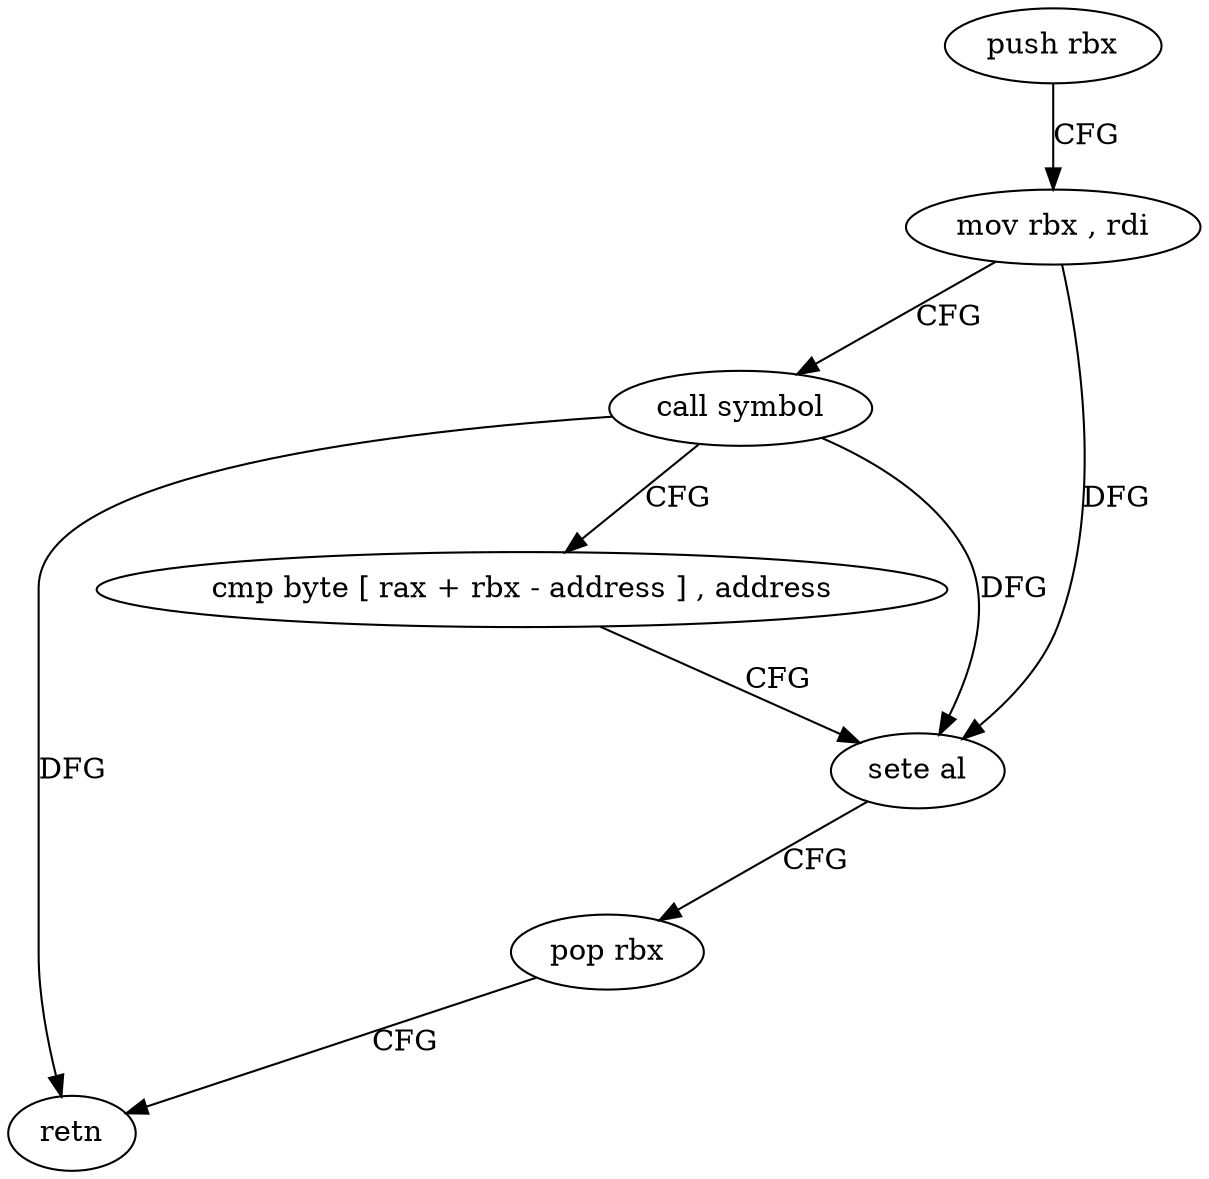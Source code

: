 digraph "func" {
"4212816" [label = "push rbx" ]
"4212817" [label = "mov rbx , rdi" ]
"4212820" [label = "call symbol" ]
"4212825" [label = "cmp byte [ rax + rbx - address ] , address" ]
"4212830" [label = "sete al" ]
"4212833" [label = "pop rbx" ]
"4212834" [label = "retn" ]
"4212816" -> "4212817" [ label = "CFG" ]
"4212817" -> "4212820" [ label = "CFG" ]
"4212817" -> "4212830" [ label = "DFG" ]
"4212820" -> "4212825" [ label = "CFG" ]
"4212820" -> "4212830" [ label = "DFG" ]
"4212820" -> "4212834" [ label = "DFG" ]
"4212825" -> "4212830" [ label = "CFG" ]
"4212830" -> "4212833" [ label = "CFG" ]
"4212833" -> "4212834" [ label = "CFG" ]
}
